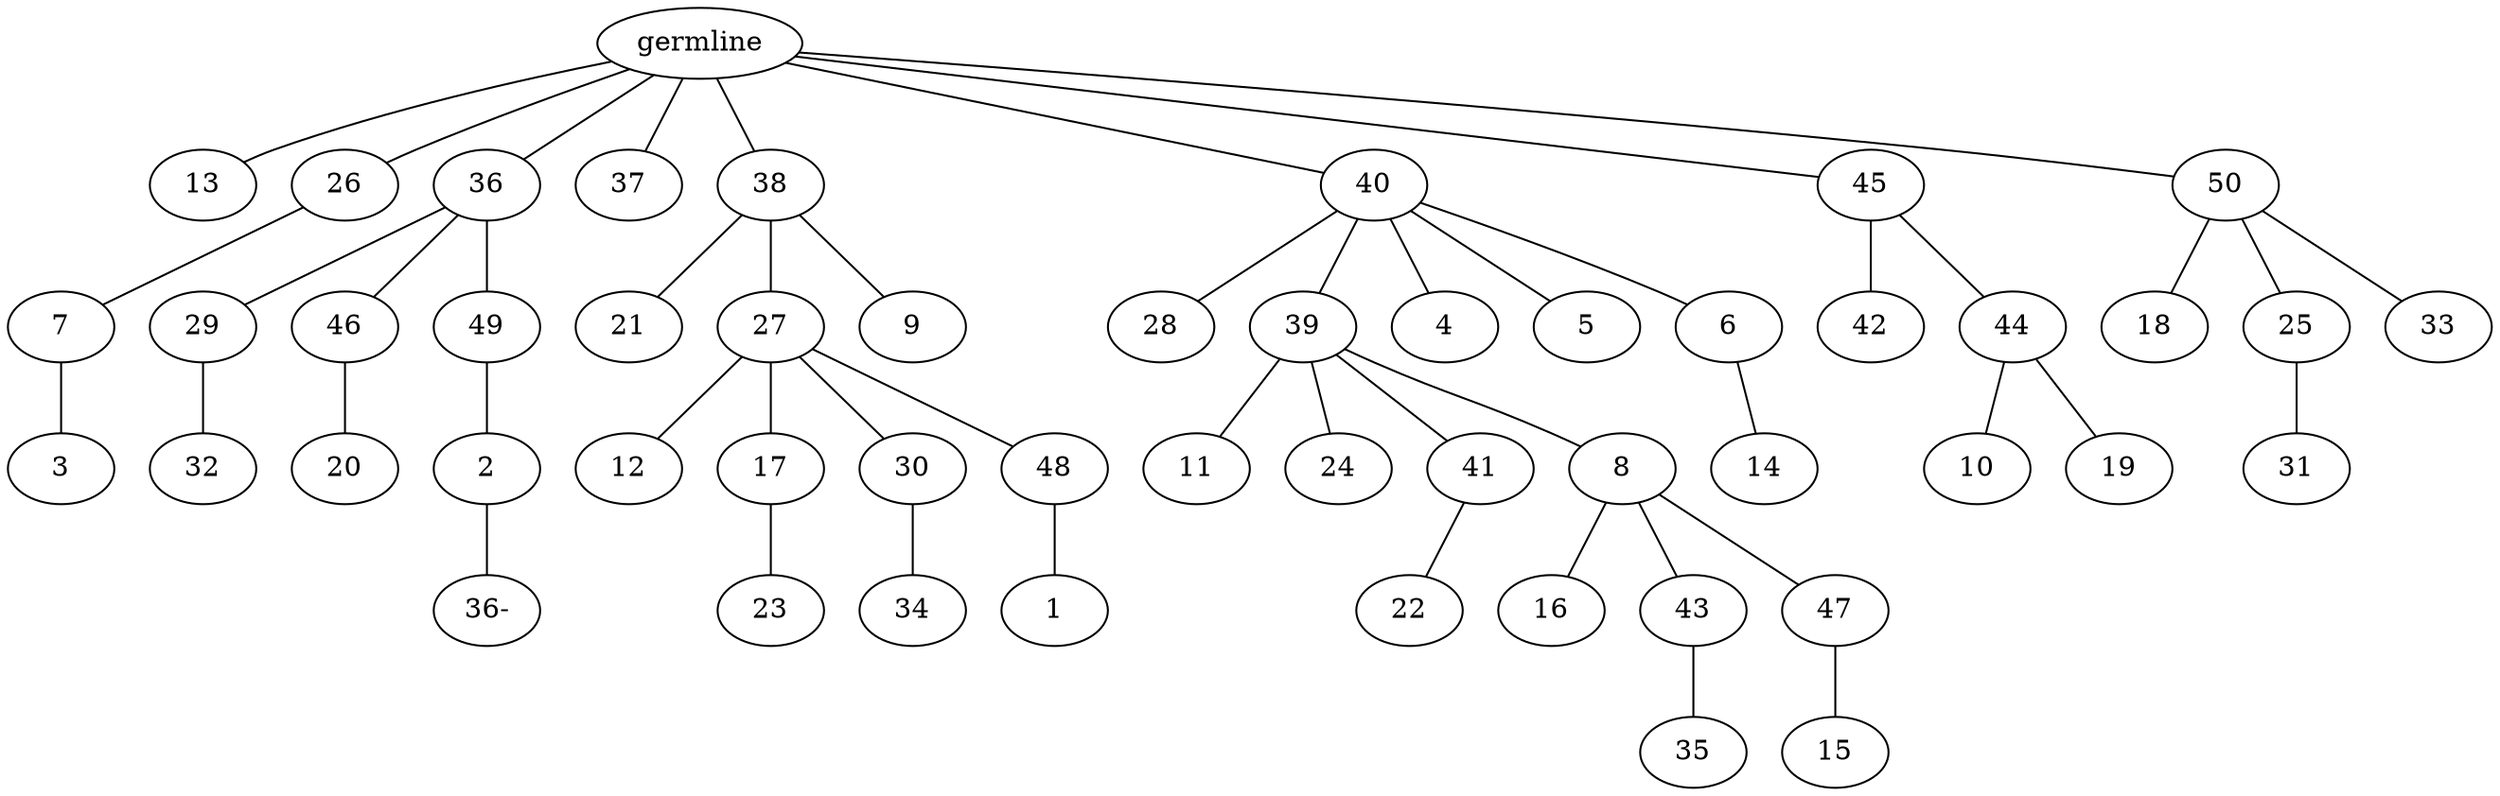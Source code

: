 graph tree {
    "139638771081024" [label="germline"];
    "139638770410544" [label="13"];
    "139638770411600" [label="26"];
    "139638770411696" [label="7"];
    "139638770410928" [label="3"];
    "139638770412128" [label="36"];
    "139638770412608" [label="29"];
    "139638770412368" [label="32"];
    "139638770411504" [label="46"];
    "139638770411888" [label="20"];
    "139638770410400" [label="49"];
    "139638770413376" [label="2"];
    "139638770965904" [label="36-"];
    "139638770412896" [label="37"];
    "139638770413184" [label="38"];
    "139638770412656" [label="21"];
    "139638770411744" [label="27"];
    "139638770413280" [label="12"];
    "139638770412992" [label="17"];
    "139638770442304" [label="23"];
    "139638770412944" [label="30"];
    "139638770442448" [label="34"];
    "139638770413472" [label="48"];
    "139638770442880" [label="1"];
    "139638770411216" [label="9"];
    "139638770413232" [label="40"];
    "139638770413040" [label="28"];
    "139638770412800" [label="39"];
    "139638770442640" [label="11"];
    "139638770443456" [label="24"];
    "139638770443648" [label="41"];
    "139638770442928" [label="22"];
    "139638770443552" [label="8"];
    "139638770442736" [label="16"];
    "139638770443696" [label="43"];
    "139638770444176" [label="35"];
    "139638770442784" [label="47"];
    "139638770443984" [label="15"];
    "139638770443504" [label="4"];
    "139638770445184" [label="5"];
    "139638770444752" [label="6"];
    "139638770444848" [label="14"];
    "139638770413328" [label="45"];
    "139638770444944" [label="42"];
    "139638770444416" [label="44"];
    "139638770444224" [label="10"];
    "139638770444032" [label="19"];
    "139638770412848" [label="50"];
    "139638770445568" [label="18"];
    "139638770443408" [label="25"];
    "139638770445136" [label="31"];
    "139638770445088" [label="33"];
    "139638771081024" -- "139638770410544";
    "139638771081024" -- "139638770411600";
    "139638771081024" -- "139638770412128";
    "139638771081024" -- "139638770412896";
    "139638771081024" -- "139638770413184";
    "139638771081024" -- "139638770413232";
    "139638771081024" -- "139638770413328";
    "139638771081024" -- "139638770412848";
    "139638770411600" -- "139638770411696";
    "139638770411696" -- "139638770410928";
    "139638770412128" -- "139638770412608";
    "139638770412128" -- "139638770411504";
    "139638770412128" -- "139638770410400";
    "139638770412608" -- "139638770412368";
    "139638770411504" -- "139638770411888";
    "139638770410400" -- "139638770413376";
    "139638770413376" -- "139638770965904";
    "139638770413184" -- "139638770412656";
    "139638770413184" -- "139638770411744";
    "139638770413184" -- "139638770411216";
    "139638770411744" -- "139638770413280";
    "139638770411744" -- "139638770412992";
    "139638770411744" -- "139638770412944";
    "139638770411744" -- "139638770413472";
    "139638770412992" -- "139638770442304";
    "139638770412944" -- "139638770442448";
    "139638770413472" -- "139638770442880";
    "139638770413232" -- "139638770413040";
    "139638770413232" -- "139638770412800";
    "139638770413232" -- "139638770443504";
    "139638770413232" -- "139638770445184";
    "139638770413232" -- "139638770444752";
    "139638770412800" -- "139638770442640";
    "139638770412800" -- "139638770443456";
    "139638770412800" -- "139638770443648";
    "139638770412800" -- "139638770443552";
    "139638770443648" -- "139638770442928";
    "139638770443552" -- "139638770442736";
    "139638770443552" -- "139638770443696";
    "139638770443552" -- "139638770442784";
    "139638770443696" -- "139638770444176";
    "139638770442784" -- "139638770443984";
    "139638770444752" -- "139638770444848";
    "139638770413328" -- "139638770444944";
    "139638770413328" -- "139638770444416";
    "139638770444416" -- "139638770444224";
    "139638770444416" -- "139638770444032";
    "139638770412848" -- "139638770445568";
    "139638770412848" -- "139638770443408";
    "139638770412848" -- "139638770445088";
    "139638770443408" -- "139638770445136";
}
